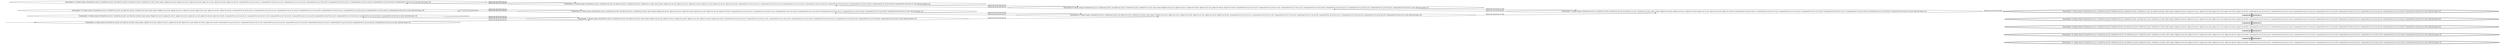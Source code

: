 digraph {
rankdir="LR"
s0[label="State(index=0, fluent atoms=[(visited loc-x2-y0), (at-robot loc-x2-y0)], static atoms=[(place loc-x2-y2), (place loc-x2-y1), (place loc-x2-y0), (place loc-x1-y2), (place loc-x0-y2), (place loc-x0-y0), (connected loc-x2-y2 loc-x2-y1), (connected loc-x2-y2 loc-x1-y2), (connected loc-x2-y1 loc-x2-y2), (connected loc-x2-y1 loc-x2-y0), (connected loc-x2-y0 loc-x2-y1), (connected loc-x1-y2 loc-x2-y2), (connected loc-x1-y2 loc-x0-y2), (connected loc-x0-y2 loc-x1-y2)], derived atoms=[])"]
s1[label="State(index=1, fluent atoms=[(visited loc-x2-y1), (visited loc-x2-y0), (at-robot loc-x2-y1)], static atoms=[(place loc-x2-y2), (place loc-x2-y1), (place loc-x2-y0), (place loc-x1-y2), (place loc-x0-y2), (place loc-x0-y0), (connected loc-x2-y2 loc-x2-y1), (connected loc-x2-y2 loc-x1-y2), (connected loc-x2-y1 loc-x2-y2), (connected loc-x2-y1 loc-x2-y0), (connected loc-x2-y0 loc-x2-y1), (connected loc-x1-y2 loc-x2-y2), (connected loc-x1-y2 loc-x0-y2), (connected loc-x0-y2 loc-x1-y2)], derived atoms=[])"]
s2[label="State(index=2, fluent atoms=[(visited loc-x2-y1), (visited loc-x2-y0), (at-robot loc-x2-y2), (visited loc-x2-y2)], static atoms=[(place loc-x2-y2), (place loc-x2-y1), (place loc-x2-y0), (place loc-x1-y2), (place loc-x0-y2), (place loc-x0-y0), (connected loc-x2-y2 loc-x2-y1), (connected loc-x2-y2 loc-x1-y2), (connected loc-x2-y1 loc-x2-y2), (connected loc-x2-y1 loc-x2-y0), (connected loc-x2-y0 loc-x2-y1), (connected loc-x1-y2 loc-x2-y2), (connected loc-x1-y2 loc-x0-y2), (connected loc-x0-y2 loc-x1-y2)], derived atoms=[])"]
s3[label="State(index=3, fluent atoms=[(visited loc-x2-y1), (visited loc-x2-y0), (at-robot loc-x2-y0)], static atoms=[(place loc-x2-y2), (place loc-x2-y1), (place loc-x2-y0), (place loc-x1-y2), (place loc-x0-y2), (place loc-x0-y0), (connected loc-x2-y2 loc-x2-y1), (connected loc-x2-y2 loc-x1-y2), (connected loc-x2-y1 loc-x2-y2), (connected loc-x2-y1 loc-x2-y0), (connected loc-x2-y0 loc-x2-y1), (connected loc-x1-y2 loc-x2-y2), (connected loc-x1-y2 loc-x0-y2), (connected loc-x0-y2 loc-x1-y2)], derived atoms=[])"]
s4[label="State(index=4, fluent atoms=[(visited loc-x2-y1), (visited loc-x2-y0), (at-robot loc-x2-y1), (visited loc-x2-y2)], static atoms=[(place loc-x2-y2), (place loc-x2-y1), (place loc-x2-y0), (place loc-x1-y2), (place loc-x0-y2), (place loc-x0-y0), (connected loc-x2-y2 loc-x2-y1), (connected loc-x2-y2 loc-x1-y2), (connected loc-x2-y1 loc-x2-y2), (connected loc-x2-y1 loc-x2-y0), (connected loc-x2-y0 loc-x2-y1), (connected loc-x1-y2 loc-x2-y2), (connected loc-x1-y2 loc-x0-y2), (connected loc-x0-y2 loc-x1-y2)], derived atoms=[])"]
s5[label="State(index=5, fluent atoms=[(visited loc-x2-y1), (visited loc-x2-y0), (visited loc-x2-y2), (at-robot loc-x1-y2), (visited loc-x1-y2)], static atoms=[(place loc-x2-y2), (place loc-x2-y1), (place loc-x2-y0), (place loc-x1-y2), (place loc-x0-y2), (place loc-x0-y0), (connected loc-x2-y2 loc-x2-y1), (connected loc-x2-y2 loc-x1-y2), (connected loc-x2-y1 loc-x2-y2), (connected loc-x2-y1 loc-x2-y0), (connected loc-x2-y0 loc-x2-y1), (connected loc-x1-y2 loc-x2-y2), (connected loc-x1-y2 loc-x0-y2), (connected loc-x0-y2 loc-x1-y2)], derived atoms=[])"]
s6[label="State(index=6, fluent atoms=[(visited loc-x2-y1), (visited loc-x2-y0), (at-robot loc-x2-y2), (visited loc-x2-y2), (visited loc-x1-y2)], static atoms=[(place loc-x2-y2), (place loc-x2-y1), (place loc-x2-y0), (place loc-x1-y2), (place loc-x0-y2), (place loc-x0-y0), (connected loc-x2-y2 loc-x2-y1), (connected loc-x2-y2 loc-x1-y2), (connected loc-x2-y1 loc-x2-y2), (connected loc-x2-y1 loc-x2-y0), (connected loc-x2-y0 loc-x2-y1), (connected loc-x1-y2 loc-x2-y2), (connected loc-x1-y2 loc-x0-y2), (connected loc-x0-y2 loc-x1-y2)], derived atoms=[])"]
s7[peripheries=2,label="State(index=7, fluent atoms=[(visited loc-x2-y1), (visited loc-x2-y0), (visited loc-x0-y2), (visited loc-x2-y2), (visited loc-x1-y2), (at-robot loc-x0-y2)], static atoms=[(place loc-x2-y2), (place loc-x2-y1), (place loc-x2-y0), (place loc-x1-y2), (place loc-x0-y2), (place loc-x0-y0), (connected loc-x2-y2 loc-x2-y1), (connected loc-x2-y2 loc-x1-y2), (connected loc-x2-y1 loc-x2-y2), (connected loc-x2-y1 loc-x2-y0), (connected loc-x2-y0 loc-x2-y1), (connected loc-x1-y2 loc-x2-y2), (connected loc-x1-y2 loc-x0-y2), (connected loc-x0-y2 loc-x1-y2)], derived atoms=[])"]
s8[peripheries=2,label="State(index=8, fluent atoms=[(visited loc-x2-y1), (visited loc-x2-y0), (visited loc-x0-y2), (visited loc-x2-y2), (at-robot loc-x1-y2), (visited loc-x1-y2)], static atoms=[(place loc-x2-y2), (place loc-x2-y1), (place loc-x2-y0), (place loc-x1-y2), (place loc-x0-y2), (place loc-x0-y0), (connected loc-x2-y2 loc-x2-y1), (connected loc-x2-y2 loc-x1-y2), (connected loc-x2-y1 loc-x2-y2), (connected loc-x2-y1 loc-x2-y0), (connected loc-x2-y0 loc-x2-y1), (connected loc-x1-y2 loc-x2-y2), (connected loc-x1-y2 loc-x0-y2), (connected loc-x0-y2 loc-x1-y2)], derived atoms=[])"]
s9[peripheries=2,label="State(index=9, fluent atoms=[(visited loc-x2-y1), (visited loc-x2-y0), (visited loc-x0-y2), (at-robot loc-x2-y2), (visited loc-x2-y2), (visited loc-x1-y2)], static atoms=[(place loc-x2-y2), (place loc-x2-y1), (place loc-x2-y0), (place loc-x1-y2), (place loc-x0-y2), (place loc-x0-y0), (connected loc-x2-y2 loc-x2-y1), (connected loc-x2-y2 loc-x1-y2), (connected loc-x2-y1 loc-x2-y2), (connected loc-x2-y1 loc-x2-y0), (connected loc-x2-y0 loc-x2-y1), (connected loc-x1-y2 loc-x2-y2), (connected loc-x1-y2 loc-x0-y2), (connected loc-x0-y2 loc-x1-y2)], derived atoms=[])"]
s10[peripheries=2,label="State(index=10, fluent atoms=[(visited loc-x2-y1), (visited loc-x2-y0), (visited loc-x0-y2), (at-robot loc-x2-y1), (visited loc-x2-y2), (visited loc-x1-y2)], static atoms=[(place loc-x2-y2), (place loc-x2-y1), (place loc-x2-y0), (place loc-x1-y2), (place loc-x0-y2), (place loc-x0-y0), (connected loc-x2-y2 loc-x2-y1), (connected loc-x2-y2 loc-x1-y2), (connected loc-x2-y1 loc-x2-y2), (connected loc-x2-y1 loc-x2-y0), (connected loc-x2-y0 loc-x2-y1), (connected loc-x1-y2 loc-x2-y2), (connected loc-x1-y2 loc-x0-y2), (connected loc-x0-y2 loc-x1-y2)], derived atoms=[])"]
s11[peripheries=2,label="State(index=11, fluent atoms=[(visited loc-x2-y1), (visited loc-x2-y0), (visited loc-x0-y2), (at-robot loc-x2-y0), (visited loc-x2-y2), (visited loc-x1-y2)], static atoms=[(place loc-x2-y2), (place loc-x2-y1), (place loc-x2-y0), (place loc-x1-y2), (place loc-x0-y2), (place loc-x0-y0), (connected loc-x2-y2 loc-x2-y1), (connected loc-x2-y2 loc-x1-y2), (connected loc-x2-y1 loc-x2-y2), (connected loc-x2-y1 loc-x2-y0), (connected loc-x2-y0 loc-x2-y1), (connected loc-x1-y2 loc-x2-y2), (connected loc-x1-y2 loc-x0-y2), (connected loc-x0-y2 loc-x1-y2)], derived atoms=[])"]
s12[label="State(index=12, fluent atoms=[(visited loc-x2-y1), (visited loc-x2-y0), (at-robot loc-x2-y1), (visited loc-x2-y2), (visited loc-x1-y2)], static atoms=[(place loc-x2-y2), (place loc-x2-y1), (place loc-x2-y0), (place loc-x1-y2), (place loc-x0-y2), (place loc-x0-y0), (connected loc-x2-y2 loc-x2-y1), (connected loc-x2-y2 loc-x1-y2), (connected loc-x2-y1 loc-x2-y2), (connected loc-x2-y1 loc-x2-y0), (connected loc-x2-y0 loc-x2-y1), (connected loc-x1-y2 loc-x2-y2), (connected loc-x1-y2 loc-x0-y2), (connected loc-x0-y2 loc-x1-y2)], derived atoms=[])"]
s13[label="State(index=13, fluent atoms=[(visited loc-x2-y1), (visited loc-x2-y0), (at-robot loc-x2-y0), (visited loc-x2-y2), (visited loc-x1-y2)], static atoms=[(place loc-x2-y2), (place loc-x2-y1), (place loc-x2-y0), (place loc-x1-y2), (place loc-x0-y2), (place loc-x0-y0), (connected loc-x2-y2 loc-x2-y1), (connected loc-x2-y2 loc-x1-y2), (connected loc-x2-y1 loc-x2-y2), (connected loc-x2-y1 loc-x2-y0), (connected loc-x2-y0 loc-x2-y1), (connected loc-x1-y2 loc-x2-y2), (connected loc-x1-y2 loc-x0-y2), (connected loc-x0-y2 loc-x1-y2)], derived atoms=[])"]
s14[label="State(index=14, fluent atoms=[(visited loc-x2-y1), (visited loc-x2-y0), (at-robot loc-x2-y0), (visited loc-x2-y2)], static atoms=[(place loc-x2-y2), (place loc-x2-y1), (place loc-x2-y0), (place loc-x1-y2), (place loc-x0-y2), (place loc-x0-y0), (connected loc-x2-y2 loc-x2-y1), (connected loc-x2-y2 loc-x1-y2), (connected loc-x2-y1 loc-x2-y2), (connected loc-x2-y1 loc-x2-y0), (connected loc-x2-y0 loc-x2-y1), (connected loc-x1-y2 loc-x2-y2), (connected loc-x1-y2 loc-x0-y2), (connected loc-x0-y2 loc-x1-y2)], derived atoms=[])"]
Dangling [ label = "", style = invis ]
{ rank = same; Dangling }
Dangling -> s0
{ rank = same; s0,s3,s13,s14}
{ rank = same; s1,s4,s12}
{ rank = same; s2,s6}
{ rank = same; s5}
{ rank = same; s7,s8,s9,s10,s11}
s0->s1 [label="(move loc-x2-y0 loc-x2-y1)"]
s1->s2 [label="(move loc-x2-y1 loc-x2-y2)"]
s1->s3 [label="(move loc-x2-y1 loc-x2-y0)"]
s3->s1 [label="(move loc-x2-y0 loc-x2-y1)"]
s2->s4 [label="(move loc-x2-y2 loc-x2-y1)"]
s2->s5 [label="(move loc-x2-y2 loc-x1-y2)"]
s5->s6 [label="(move loc-x1-y2 loc-x2-y2)"]
s5->s7 [label="(move loc-x1-y2 loc-x0-y2)"]
s7->s8 [label="(move loc-x0-y2 loc-x1-y2)"]
s8->s9 [label="(move loc-x1-y2 loc-x2-y2)"]
s8->s7 [label="(move loc-x1-y2 loc-x0-y2)"]
s9->s10 [label="(move loc-x2-y2 loc-x2-y1)"]
s9->s8 [label="(move loc-x2-y2 loc-x1-y2)"]
s10->s9 [label="(move loc-x2-y1 loc-x2-y2)"]
s10->s11 [label="(move loc-x2-y1 loc-x2-y0)"]
s11->s10 [label="(move loc-x2-y0 loc-x2-y1)"]
s6->s12 [label="(move loc-x2-y2 loc-x2-y1)"]
s6->s5 [label="(move loc-x2-y2 loc-x1-y2)"]
s12->s6 [label="(move loc-x2-y1 loc-x2-y2)"]
s12->s13 [label="(move loc-x2-y1 loc-x2-y0)"]
s13->s12 [label="(move loc-x2-y0 loc-x2-y1)"]
s4->s2 [label="(move loc-x2-y1 loc-x2-y2)"]
s4->s14 [label="(move loc-x2-y1 loc-x2-y0)"]
s14->s4 [label="(move loc-x2-y0 loc-x2-y1)"]
}
